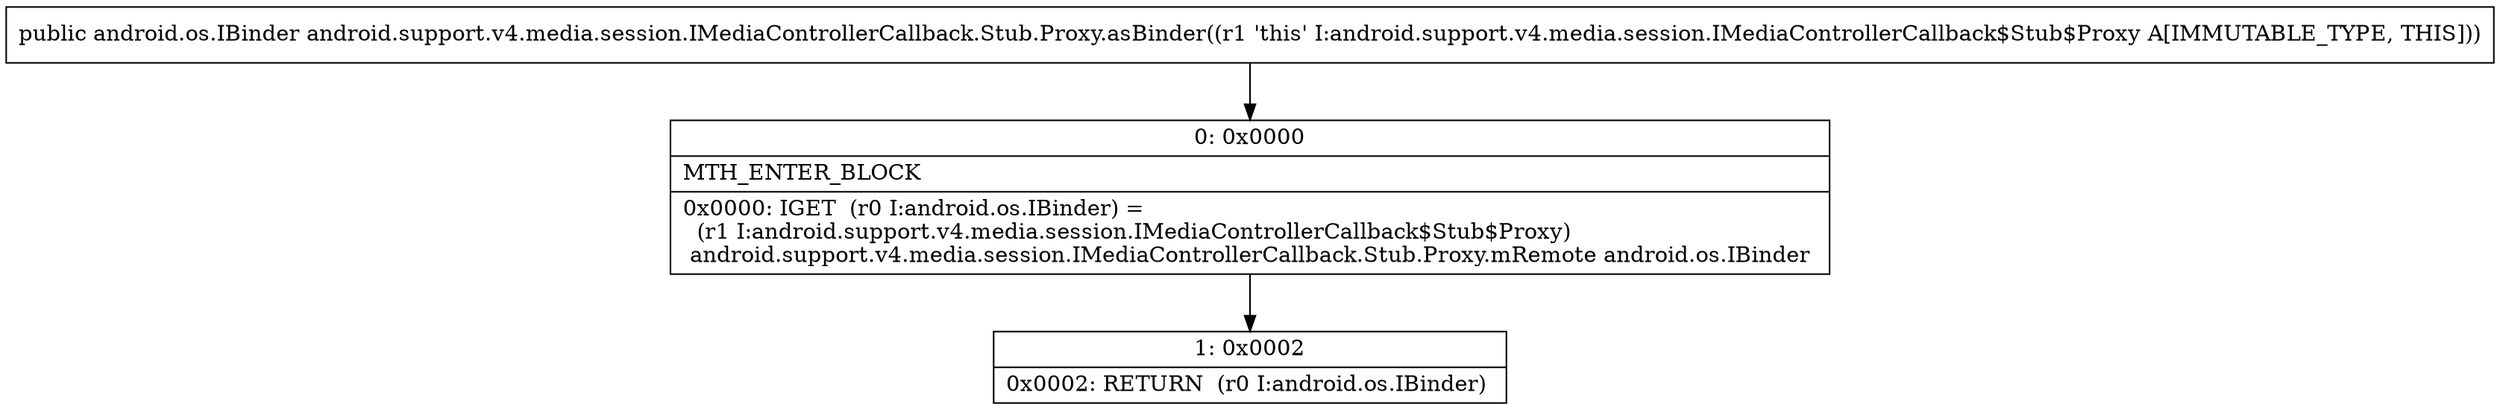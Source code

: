 digraph "CFG forandroid.support.v4.media.session.IMediaControllerCallback.Stub.Proxy.asBinder()Landroid\/os\/IBinder;" {
Node_0 [shape=record,label="{0\:\ 0x0000|MTH_ENTER_BLOCK\l|0x0000: IGET  (r0 I:android.os.IBinder) = \l  (r1 I:android.support.v4.media.session.IMediaControllerCallback$Stub$Proxy)\l android.support.v4.media.session.IMediaControllerCallback.Stub.Proxy.mRemote android.os.IBinder \l}"];
Node_1 [shape=record,label="{1\:\ 0x0002|0x0002: RETURN  (r0 I:android.os.IBinder) \l}"];
MethodNode[shape=record,label="{public android.os.IBinder android.support.v4.media.session.IMediaControllerCallback.Stub.Proxy.asBinder((r1 'this' I:android.support.v4.media.session.IMediaControllerCallback$Stub$Proxy A[IMMUTABLE_TYPE, THIS])) }"];
MethodNode -> Node_0;
Node_0 -> Node_1;
}


